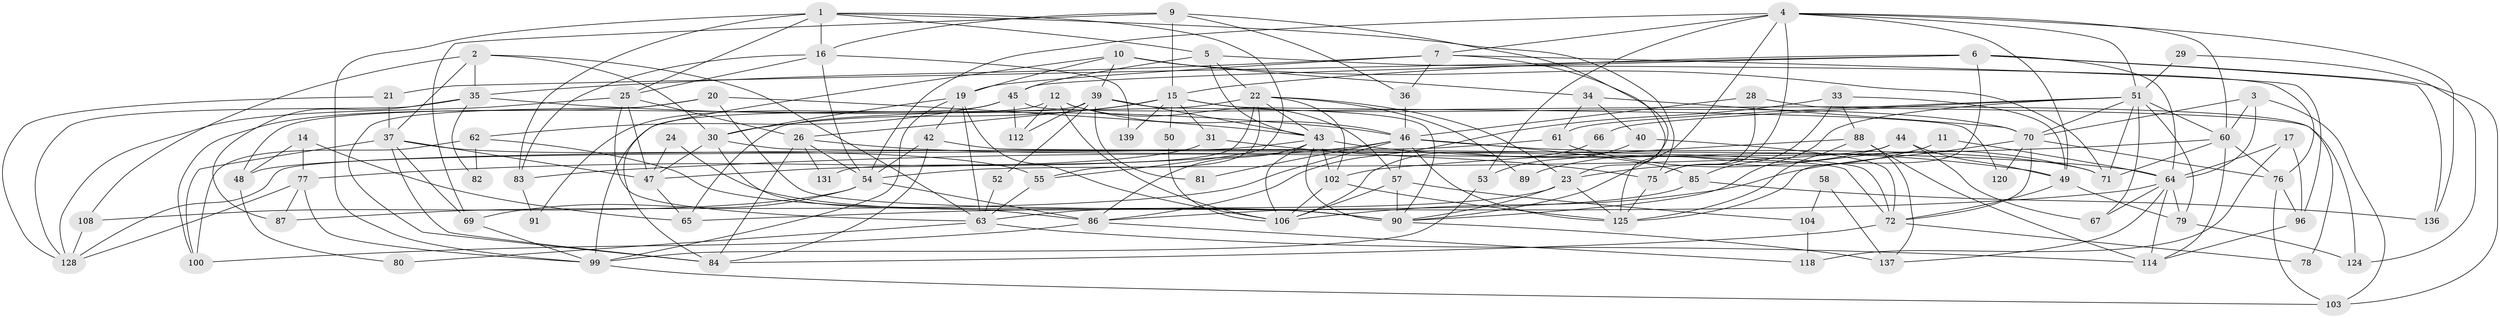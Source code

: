 // original degree distribution, {5: 0.21830985915492956, 3: 0.2676056338028169, 4: 0.2323943661971831, 2: 0.14788732394366197, 7: 0.04929577464788732, 6: 0.07042253521126761, 8: 0.014084507042253521}
// Generated by graph-tools (version 1.1) at 2025/41/03/06/25 10:41:54]
// undirected, 98 vertices, 236 edges
graph export_dot {
graph [start="1"]
  node [color=gray90,style=filled];
  1 [super="+115"];
  2 [super="+18"];
  3 [super="+8"];
  4 [super="+13"];
  5 [super="+117"];
  6 [super="+38"];
  7 [super="+97"];
  9 [super="+27"];
  10 [super="+110"];
  11;
  12;
  14;
  15 [super="+113"];
  16 [super="+126"];
  17;
  19 [super="+41"];
  20;
  21;
  22 [super="+32"];
  23 [super="+101"];
  24;
  25;
  26 [super="+123"];
  28;
  29;
  30 [super="+56"];
  31;
  33 [super="+129"];
  34;
  35 [super="+116"];
  36;
  37 [super="+94"];
  39 [super="+142"];
  40;
  42;
  43 [super="+107"];
  44;
  45 [super="+122"];
  46 [super="+109"];
  47 [super="+98"];
  48;
  49 [super="+95"];
  50;
  51 [super="+132"];
  52;
  53;
  54 [super="+121"];
  55 [super="+59"];
  57;
  58;
  60 [super="+68"];
  61;
  62;
  63 [super="+133"];
  64 [super="+74"];
  65;
  66;
  67;
  69;
  70 [super="+140"];
  71 [super="+73"];
  72 [super="+93"];
  75;
  76 [super="+92"];
  77;
  78;
  79;
  80;
  81;
  82;
  83;
  84 [super="+134"];
  85;
  86 [super="+127"];
  87;
  88 [super="+111"];
  89;
  90 [super="+105"];
  91;
  96 [super="+119"];
  99;
  100 [super="+141"];
  102 [super="+135"];
  103;
  104;
  106 [super="+138"];
  108;
  112;
  114;
  118;
  120;
  124;
  125 [super="+130"];
  128;
  131;
  136;
  137;
  139;
  1 -- 25;
  1 -- 99;
  1 -- 16;
  1 -- 83;
  1 -- 75;
  1 -- 5;
  1 -- 55;
  2 -- 108;
  2 -- 63;
  2 -- 35;
  2 -- 30;
  2 -- 37;
  3 -- 64;
  3 -- 60;
  3 -- 70;
  3 -- 103;
  4 -- 75;
  4 -- 53;
  4 -- 136;
  4 -- 51;
  4 -- 54;
  4 -- 90;
  4 -- 60;
  4 -- 7;
  4 -- 49;
  5 -- 45 [weight=2];
  5 -- 76;
  5 -- 43;
  5 -- 22;
  6 -- 21;
  6 -- 125;
  6 -- 103;
  6 -- 136;
  6 -- 15;
  6 -- 45;
  6 -- 64;
  7 -- 35;
  7 -- 36;
  7 -- 96;
  7 -- 19;
  7 -- 125;
  9 -- 36;
  9 -- 23;
  9 -- 69;
  9 -- 15;
  9 -- 16;
  10 -- 34;
  10 -- 39;
  10 -- 19;
  10 -- 84;
  10 -- 71 [weight=2];
  11 -- 64;
  11 -- 23;
  12 -- 46;
  12 -- 48;
  12 -- 57;
  12 -- 112;
  12 -- 106;
  14 -- 77;
  14 -- 48;
  14 -- 65;
  15 -- 30;
  15 -- 120;
  15 -- 50;
  15 -- 139;
  15 -- 31;
  15 -- 26;
  15 -- 70;
  16 -- 25;
  16 -- 54;
  16 -- 83;
  16 -- 139;
  17 -- 96;
  17 -- 64;
  17 -- 118;
  19 -- 63;
  19 -- 99;
  19 -- 42;
  19 -- 106;
  19 -- 30;
  20 -- 84;
  20 -- 43;
  20 -- 90;
  20 -- 100;
  21 -- 128;
  21 -- 37;
  22 -- 89;
  22 -- 65;
  22 -- 131;
  22 -- 55;
  22 -- 23;
  22 -- 43;
  22 -- 102;
  23 -- 125;
  23 -- 90;
  23 -- 63;
  24 -- 47;
  24 -- 90;
  25 -- 26;
  25 -- 128;
  25 -- 47;
  25 -- 63;
  26 -- 131;
  26 -- 54;
  26 -- 64;
  26 -- 84;
  28 -- 46;
  28 -- 75;
  28 -- 78;
  29 -- 51;
  29 -- 124;
  30 -- 72;
  30 -- 47;
  30 -- 86;
  31 -- 75;
  31 -- 47;
  33 -- 86;
  33 -- 88;
  33 -- 85;
  33 -- 49;
  34 -- 61;
  34 -- 40;
  34 -- 70;
  35 -- 128;
  35 -- 87;
  35 -- 46;
  35 -- 82;
  36 -- 46;
  37 -- 100;
  37 -- 84;
  37 -- 69;
  37 -- 47;
  37 -- 55;
  39 -- 52;
  39 -- 81;
  39 -- 112;
  39 -- 99;
  39 -- 90;
  39 -- 43;
  40 -- 53;
  40 -- 72;
  42 -- 54;
  42 -- 72;
  42 -- 84;
  43 -- 90 [weight=2];
  43 -- 48;
  43 -- 86;
  43 -- 106;
  43 -- 49;
  43 -- 102;
  44 -- 67;
  44 -- 89;
  44 -- 54;
  44 -- 49;
  45 -- 124 [weight=2];
  45 -- 62;
  45 -- 112;
  45 -- 91;
  46 -- 77;
  46 -- 85;
  46 -- 87;
  46 -- 81;
  46 -- 57;
  46 -- 125;
  46 -- 71;
  47 -- 65;
  48 -- 80;
  49 -- 72;
  49 -- 79;
  50 -- 106;
  51 -- 60;
  51 -- 61;
  51 -- 66;
  51 -- 90;
  51 -- 67;
  51 -- 79;
  51 -- 71;
  51 -- 70;
  52 -- 63;
  53 -- 99;
  54 -- 108;
  54 -- 86;
  54 -- 69;
  55 -- 63;
  57 -- 90;
  57 -- 104;
  57 -- 106;
  58 -- 137;
  58 -- 104;
  60 -- 76;
  60 -- 114;
  60 -- 83;
  60 -- 71;
  61 -- 128;
  61 -- 71;
  62 -- 90;
  62 -- 82;
  62 -- 100;
  63 -- 80;
  63 -- 114;
  64 -- 137;
  64 -- 79;
  64 -- 65;
  64 -- 114;
  64 -- 67;
  66 -- 106;
  69 -- 99;
  70 -- 106;
  70 -- 72;
  70 -- 120;
  70 -- 76;
  72 -- 84;
  72 -- 78;
  75 -- 125;
  76 -- 103;
  76 -- 96;
  77 -- 99;
  77 -- 128;
  77 -- 87;
  79 -- 124;
  83 -- 91;
  85 -- 136;
  85 -- 86;
  86 -- 100;
  86 -- 118;
  88 -- 137;
  88 -- 114;
  88 -- 125;
  88 -- 102;
  90 -- 137;
  96 -- 114;
  99 -- 103;
  102 -- 106;
  102 -- 125;
  104 -- 118;
  108 -- 128;
}
